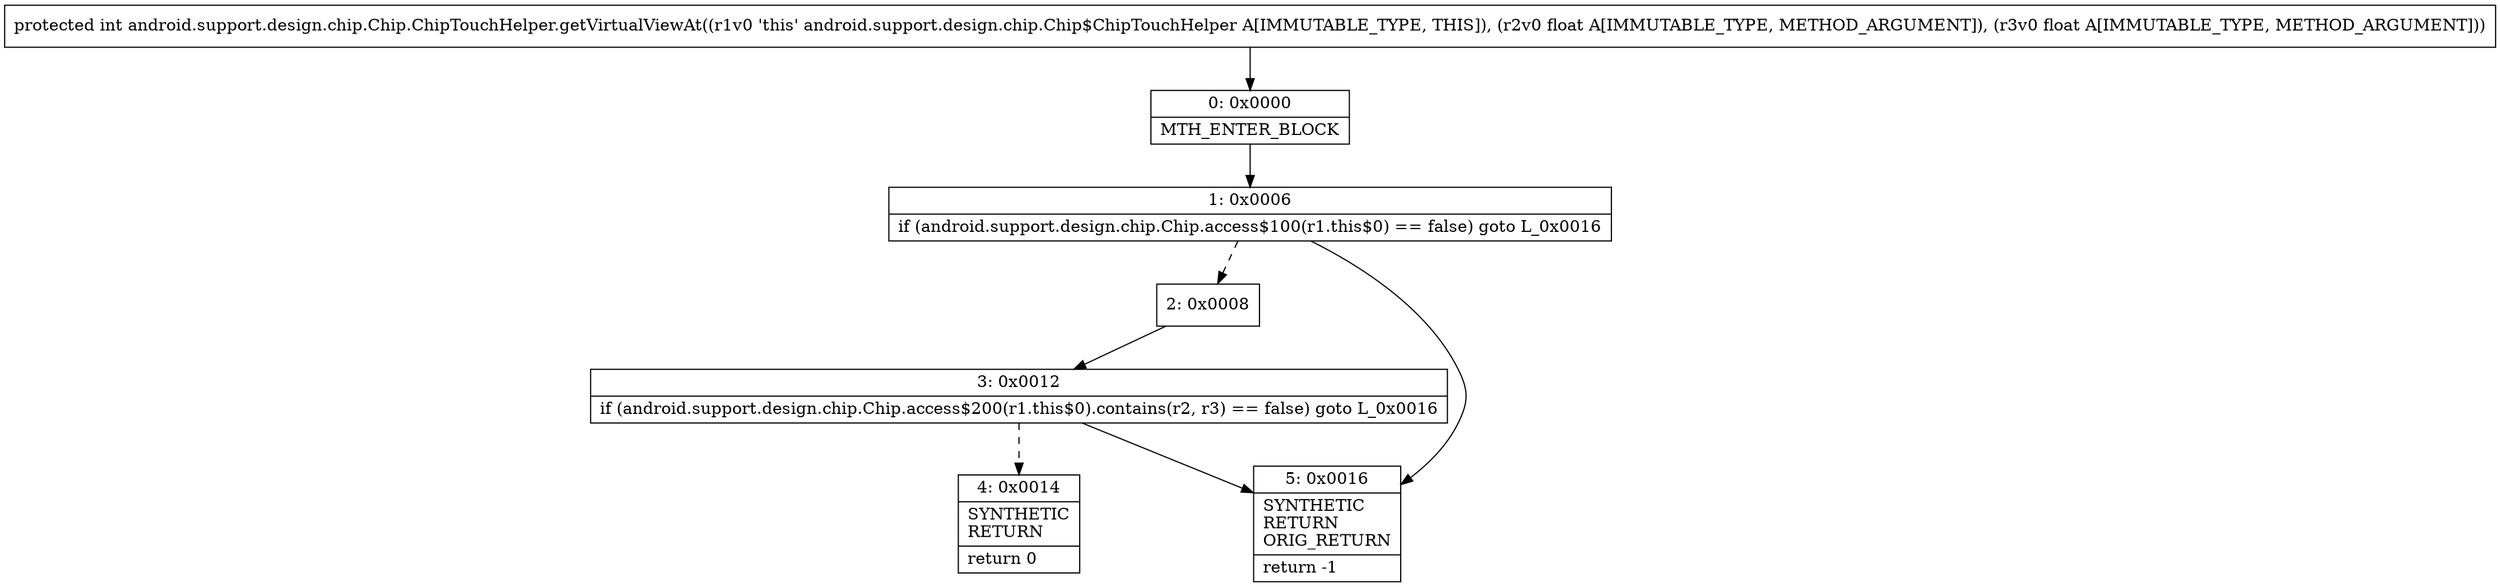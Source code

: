 digraph "CFG forandroid.support.design.chip.Chip.ChipTouchHelper.getVirtualViewAt(FF)I" {
Node_0 [shape=record,label="{0\:\ 0x0000|MTH_ENTER_BLOCK\l}"];
Node_1 [shape=record,label="{1\:\ 0x0006|if (android.support.design.chip.Chip.access$100(r1.this$0) == false) goto L_0x0016\l}"];
Node_2 [shape=record,label="{2\:\ 0x0008}"];
Node_3 [shape=record,label="{3\:\ 0x0012|if (android.support.design.chip.Chip.access$200(r1.this$0).contains(r2, r3) == false) goto L_0x0016\l}"];
Node_4 [shape=record,label="{4\:\ 0x0014|SYNTHETIC\lRETURN\l|return 0\l}"];
Node_5 [shape=record,label="{5\:\ 0x0016|SYNTHETIC\lRETURN\lORIG_RETURN\l|return \-1\l}"];
MethodNode[shape=record,label="{protected int android.support.design.chip.Chip.ChipTouchHelper.getVirtualViewAt((r1v0 'this' android.support.design.chip.Chip$ChipTouchHelper A[IMMUTABLE_TYPE, THIS]), (r2v0 float A[IMMUTABLE_TYPE, METHOD_ARGUMENT]), (r3v0 float A[IMMUTABLE_TYPE, METHOD_ARGUMENT])) }"];
MethodNode -> Node_0;
Node_0 -> Node_1;
Node_1 -> Node_2[style=dashed];
Node_1 -> Node_5;
Node_2 -> Node_3;
Node_3 -> Node_4[style=dashed];
Node_3 -> Node_5;
}


